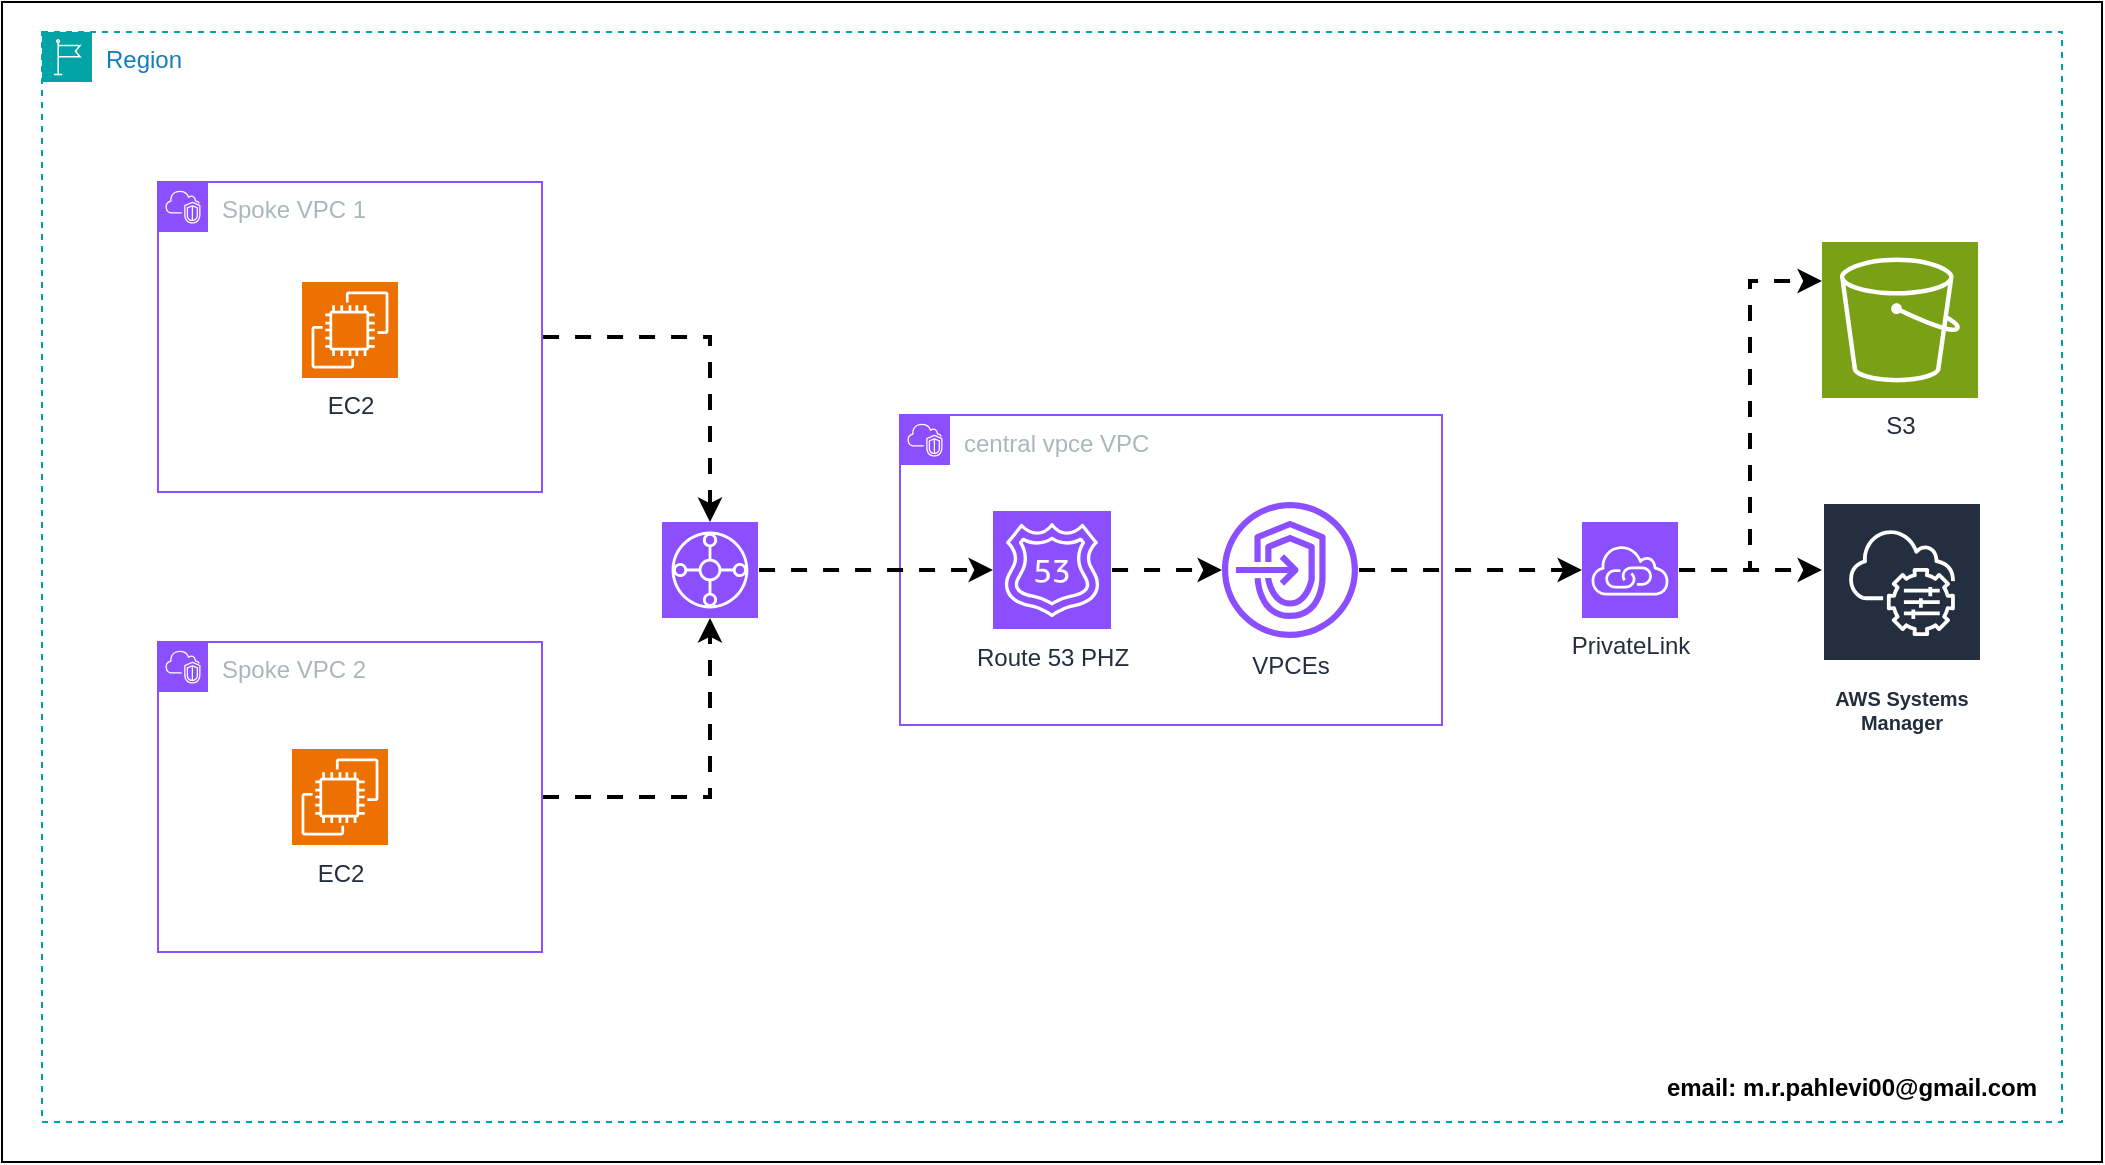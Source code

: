 <mxfile version="24.5.4" type="device">
  <diagram name="Page-1" id="ul6zBzR5WAIRFWwK2bY9">
    <mxGraphModel dx="2537" dy="2018" grid="1" gridSize="10" guides="1" tooltips="1" connect="1" arrows="1" fold="1" page="1" pageScale="1" pageWidth="850" pageHeight="1100" math="0" shadow="0">
      <root>
        <mxCell id="0" />
        <mxCell id="1" parent="0" />
        <mxCell id="y-Bydzuhx3JRvpqglerQ-35" value="" style="rounded=0;whiteSpace=wrap;html=1;" vertex="1" parent="1">
          <mxGeometry x="-120" y="-630" width="1050" height="580" as="geometry" />
        </mxCell>
        <mxCell id="y-Bydzuhx3JRvpqglerQ-36" value="Region" style="points=[[0,0],[0.25,0],[0.5,0],[0.75,0],[1,0],[1,0.25],[1,0.5],[1,0.75],[1,1],[0.75,1],[0.5,1],[0.25,1],[0,1],[0,0.75],[0,0.5],[0,0.25]];outlineConnect=0;gradientColor=none;html=1;whiteSpace=wrap;fontSize=12;fontStyle=0;container=1;pointerEvents=0;collapsible=0;recursiveResize=0;shape=mxgraph.aws4.group;grIcon=mxgraph.aws4.group_region;strokeColor=#00A4A6;fillColor=none;verticalAlign=top;align=left;spacingLeft=30;fontColor=#147EBA;dashed=1;" vertex="1" parent="1">
          <mxGeometry x="-100" y="-615" width="1010" height="545" as="geometry" />
        </mxCell>
        <mxCell id="y-Bydzuhx3JRvpqglerQ-37" value="Spoke VPC 1" style="points=[[0,0],[0.25,0],[0.5,0],[0.75,0],[1,0],[1,0.25],[1,0.5],[1,0.75],[1,1],[0.75,1],[0.5,1],[0.25,1],[0,1],[0,0.75],[0,0.5],[0,0.25]];outlineConnect=0;gradientColor=none;html=1;whiteSpace=wrap;fontSize=12;fontStyle=0;container=1;pointerEvents=0;collapsible=0;recursiveResize=0;shape=mxgraph.aws4.group;grIcon=mxgraph.aws4.group_vpc2;strokeColor=#8C4FFF;fillColor=none;verticalAlign=top;align=left;spacingLeft=30;fontColor=#AAB7B8;dashed=0;" vertex="1" parent="y-Bydzuhx3JRvpqglerQ-36">
          <mxGeometry x="58" y="75" width="192" height="155" as="geometry" />
        </mxCell>
        <mxCell id="y-Bydzuhx3JRvpqglerQ-51" style="edgeStyle=orthogonalEdgeStyle;rounded=0;orthogonalLoop=1;jettySize=auto;html=1;strokeWidth=2;flowAnimation=1;" edge="1" parent="y-Bydzuhx3JRvpqglerQ-36" source="y-Bydzuhx3JRvpqglerQ-38" target="y-Bydzuhx3JRvpqglerQ-40">
          <mxGeometry relative="1" as="geometry" />
        </mxCell>
        <mxCell id="y-Bydzuhx3JRvpqglerQ-38" value="Spoke VPC 2" style="points=[[0,0],[0.25,0],[0.5,0],[0.75,0],[1,0],[1,0.25],[1,0.5],[1,0.75],[1,1],[0.75,1],[0.5,1],[0.25,1],[0,1],[0,0.75],[0,0.5],[0,0.25]];outlineConnect=0;gradientColor=none;html=1;whiteSpace=wrap;fontSize=12;fontStyle=0;container=1;pointerEvents=0;collapsible=0;recursiveResize=0;shape=mxgraph.aws4.group;grIcon=mxgraph.aws4.group_vpc2;strokeColor=#8C4FFF;fillColor=none;verticalAlign=top;align=left;spacingLeft=30;fontColor=#AAB7B8;dashed=0;" vertex="1" parent="y-Bydzuhx3JRvpqglerQ-36">
          <mxGeometry x="58" y="305" width="192" height="155" as="geometry" />
        </mxCell>
        <mxCell id="y-Bydzuhx3JRvpqglerQ-47" value="EC2" style="sketch=0;points=[[0,0,0],[0.25,0,0],[0.5,0,0],[0.75,0,0],[1,0,0],[0,1,0],[0.25,1,0],[0.5,1,0],[0.75,1,0],[1,1,0],[0,0.25,0],[0,0.5,0],[0,0.75,0],[1,0.25,0],[1,0.5,0],[1,0.75,0]];outlineConnect=0;fontColor=#232F3E;fillColor=#ED7100;strokeColor=#ffffff;dashed=0;verticalLabelPosition=bottom;verticalAlign=top;align=center;html=1;fontSize=12;fontStyle=0;aspect=fixed;shape=mxgraph.aws4.resourceIcon;resIcon=mxgraph.aws4.ec2;" vertex="1" parent="y-Bydzuhx3JRvpqglerQ-38">
          <mxGeometry x="67" y="53.5" width="48" height="48" as="geometry" />
        </mxCell>
        <mxCell id="y-Bydzuhx3JRvpqglerQ-39" value="central vpce VPC" style="points=[[0,0],[0.25,0],[0.5,0],[0.75,0],[1,0],[1,0.25],[1,0.5],[1,0.75],[1,1],[0.75,1],[0.5,1],[0.25,1],[0,1],[0,0.75],[0,0.5],[0,0.25]];outlineConnect=0;gradientColor=none;html=1;whiteSpace=wrap;fontSize=12;fontStyle=0;container=1;pointerEvents=0;collapsible=0;recursiveResize=0;shape=mxgraph.aws4.group;grIcon=mxgraph.aws4.group_vpc2;strokeColor=#8C4FFF;fillColor=none;verticalAlign=top;align=left;spacingLeft=30;fontColor=#AAB7B8;dashed=0;" vertex="1" parent="y-Bydzuhx3JRvpqglerQ-36">
          <mxGeometry x="429" y="191.5" width="271" height="155" as="geometry" />
        </mxCell>
        <mxCell id="y-Bydzuhx3JRvpqglerQ-45" value="Route 53 PHZ" style="sketch=0;points=[[0,0,0],[0.25,0,0],[0.5,0,0],[0.75,0,0],[1,0,0],[0,1,0],[0.25,1,0],[0.5,1,0],[0.75,1,0],[1,1,0],[0,0.25,0],[0,0.5,0],[0,0.75,0],[1,0.25,0],[1,0.5,0],[1,0.75,0]];outlineConnect=0;fontColor=#232F3E;fillColor=#8C4FFF;strokeColor=#ffffff;dashed=0;verticalLabelPosition=bottom;verticalAlign=top;align=center;html=1;fontSize=12;fontStyle=0;aspect=fixed;shape=mxgraph.aws4.resourceIcon;resIcon=mxgraph.aws4.route_53;" vertex="1" parent="y-Bydzuhx3JRvpqglerQ-39">
          <mxGeometry x="46.5" y="48" width="59" height="59" as="geometry" />
        </mxCell>
        <mxCell id="y-Bydzuhx3JRvpqglerQ-40" value="" style="sketch=0;points=[[0,0,0],[0.25,0,0],[0.5,0,0],[0.75,0,0],[1,0,0],[0,1,0],[0.25,1,0],[0.5,1,0],[0.75,1,0],[1,1,0],[0,0.25,0],[0,0.5,0],[0,0.75,0],[1,0.25,0],[1,0.5,0],[1,0.75,0]];outlineConnect=0;fontColor=#232F3E;fillColor=#8C4FFF;strokeColor=#ffffff;dashed=0;verticalLabelPosition=bottom;verticalAlign=top;align=center;html=1;fontSize=12;fontStyle=0;aspect=fixed;shape=mxgraph.aws4.resourceIcon;resIcon=mxgraph.aws4.transit_gateway;" vertex="1" parent="y-Bydzuhx3JRvpqglerQ-36">
          <mxGeometry x="310" y="245" width="48" height="48" as="geometry" />
        </mxCell>
        <mxCell id="y-Bydzuhx3JRvpqglerQ-60" style="edgeStyle=orthogonalEdgeStyle;rounded=0;orthogonalLoop=1;jettySize=auto;html=1;strokeWidth=2;flowAnimation=1;" edge="1" parent="y-Bydzuhx3JRvpqglerQ-36" source="y-Bydzuhx3JRvpqglerQ-41" target="y-Bydzuhx3JRvpqglerQ-43">
          <mxGeometry relative="1" as="geometry">
            <Array as="points">
              <mxPoint x="870" y="269" />
              <mxPoint x="870" y="269" />
            </Array>
          </mxGeometry>
        </mxCell>
        <mxCell id="y-Bydzuhx3JRvpqglerQ-41" value="PrivateLink" style="sketch=0;points=[[0,0,0],[0.25,0,0],[0.5,0,0],[0.75,0,0],[1,0,0],[0,1,0],[0.25,1,0],[0.5,1,0],[0.75,1,0],[1,1,0],[0,0.25,0],[0,0.5,0],[0,0.75,0],[1,0.25,0],[1,0.5,0],[1,0.75,0]];outlineConnect=0;fontColor=#232F3E;fillColor=#8C4FFF;strokeColor=#ffffff;dashed=0;verticalLabelPosition=bottom;verticalAlign=top;align=center;html=1;fontSize=12;fontStyle=0;aspect=fixed;shape=mxgraph.aws4.resourceIcon;resIcon=mxgraph.aws4.vpc_privatelink;" vertex="1" parent="y-Bydzuhx3JRvpqglerQ-36">
          <mxGeometry x="770" y="245" width="48" height="48" as="geometry" />
        </mxCell>
        <mxCell id="y-Bydzuhx3JRvpqglerQ-49" style="edgeStyle=orthogonalEdgeStyle;rounded=0;orthogonalLoop=1;jettySize=auto;html=1;entryX=0.5;entryY=0;entryDx=0;entryDy=0;entryPerimeter=0;strokeWidth=2;flowAnimation=1;" edge="1" parent="y-Bydzuhx3JRvpqglerQ-36" source="y-Bydzuhx3JRvpqglerQ-37" target="y-Bydzuhx3JRvpqglerQ-40">
          <mxGeometry relative="1" as="geometry" />
        </mxCell>
        <mxCell id="y-Bydzuhx3JRvpqglerQ-56" style="edgeStyle=orthogonalEdgeStyle;rounded=0;orthogonalLoop=1;jettySize=auto;html=1;entryX=0;entryY=0.5;entryDx=0;entryDy=0;entryPerimeter=0;strokeWidth=2;flowAnimation=1;" edge="1" parent="y-Bydzuhx3JRvpqglerQ-36" source="y-Bydzuhx3JRvpqglerQ-40" target="y-Bydzuhx3JRvpqglerQ-45">
          <mxGeometry relative="1" as="geometry" />
        </mxCell>
        <mxCell id="y-Bydzuhx3JRvpqglerQ-61" value="&lt;b&gt;email: m.r.pahlevi00@gmail.com&lt;/b&gt;" style="text;html=1;align=center;verticalAlign=middle;whiteSpace=wrap;rounded=0;movable=0;resizable=0;rotatable=0;deletable=0;editable=0;locked=1;connectable=0;" vertex="1" parent="y-Bydzuhx3JRvpqglerQ-36">
          <mxGeometry x="810" y="520" width="190" height="15" as="geometry" />
        </mxCell>
        <mxCell id="y-Bydzuhx3JRvpqglerQ-43" value="AWS Systems Manager" style="sketch=0;outlineConnect=0;fontColor=#232F3E;gradientColor=none;strokeColor=#ffffff;fillColor=#232F3E;dashed=0;verticalLabelPosition=middle;verticalAlign=bottom;align=center;html=1;whiteSpace=wrap;fontSize=10;fontStyle=1;spacing=3;shape=mxgraph.aws4.productIcon;prIcon=mxgraph.aws4.systems_manager;" vertex="1" parent="y-Bydzuhx3JRvpqglerQ-36">
          <mxGeometry x="890" y="235" width="80" height="120" as="geometry" />
        </mxCell>
        <mxCell id="y-Bydzuhx3JRvpqglerQ-44" value="S3" style="sketch=0;points=[[0,0,0],[0.25,0,0],[0.5,0,0],[0.75,0,0],[1,0,0],[0,1,0],[0.25,1,0],[0.5,1,0],[0.75,1,0],[1,1,0],[0,0.25,0],[0,0.5,0],[0,0.75,0],[1,0.25,0],[1,0.5,0],[1,0.75,0]];outlineConnect=0;fontColor=#232F3E;fillColor=#7AA116;strokeColor=#ffffff;dashed=0;verticalLabelPosition=bottom;verticalAlign=top;align=center;html=1;fontSize=12;fontStyle=0;aspect=fixed;shape=mxgraph.aws4.resourceIcon;resIcon=mxgraph.aws4.s3;" vertex="1" parent="1">
          <mxGeometry x="790" y="-510" width="78" height="78" as="geometry" />
        </mxCell>
        <mxCell id="y-Bydzuhx3JRvpqglerQ-54" style="edgeStyle=orthogonalEdgeStyle;rounded=0;orthogonalLoop=1;jettySize=auto;html=1;strokeWidth=2;flowAnimation=1;" edge="1" parent="1" source="y-Bydzuhx3JRvpqglerQ-46" target="y-Bydzuhx3JRvpqglerQ-41">
          <mxGeometry relative="1" as="geometry" />
        </mxCell>
        <mxCell id="y-Bydzuhx3JRvpqglerQ-46" value="VPCEs" style="sketch=0;outlineConnect=0;fontColor=#232F3E;gradientColor=none;fillColor=#8C4FFF;strokeColor=none;dashed=0;verticalLabelPosition=bottom;verticalAlign=top;align=center;html=1;fontSize=12;fontStyle=0;aspect=fixed;pointerEvents=1;shape=mxgraph.aws4.endpoints;" vertex="1" parent="1">
          <mxGeometry x="490" y="-380" width="68" height="68" as="geometry" />
        </mxCell>
        <mxCell id="y-Bydzuhx3JRvpqglerQ-48" value="EC2" style="sketch=0;points=[[0,0,0],[0.25,0,0],[0.5,0,0],[0.75,0,0],[1,0,0],[0,1,0],[0.25,1,0],[0.5,1,0],[0.75,1,0],[1,1,0],[0,0.25,0],[0,0.5,0],[0,0.75,0],[1,0.25,0],[1,0.5,0],[1,0.75,0]];outlineConnect=0;fontColor=#232F3E;fillColor=#ED7100;strokeColor=#ffffff;dashed=0;verticalLabelPosition=bottom;verticalAlign=top;align=center;html=1;fontSize=12;fontStyle=0;aspect=fixed;shape=mxgraph.aws4.resourceIcon;resIcon=mxgraph.aws4.ec2;" vertex="1" parent="1">
          <mxGeometry x="30" y="-490" width="48" height="48" as="geometry" />
        </mxCell>
        <mxCell id="y-Bydzuhx3JRvpqglerQ-57" style="edgeStyle=orthogonalEdgeStyle;rounded=0;orthogonalLoop=1;jettySize=auto;html=1;strokeWidth=2;flowAnimation=1;" edge="1" parent="1" source="y-Bydzuhx3JRvpqglerQ-45" target="y-Bydzuhx3JRvpqglerQ-46">
          <mxGeometry relative="1" as="geometry" />
        </mxCell>
        <mxCell id="y-Bydzuhx3JRvpqglerQ-59" style="edgeStyle=orthogonalEdgeStyle;rounded=0;orthogonalLoop=1;jettySize=auto;html=1;entryX=0;entryY=0.25;entryDx=0;entryDy=0;entryPerimeter=0;strokeWidth=2;flowAnimation=1;" edge="1" parent="1" source="y-Bydzuhx3JRvpqglerQ-41" target="y-Bydzuhx3JRvpqglerQ-44">
          <mxGeometry relative="1" as="geometry" />
        </mxCell>
      </root>
    </mxGraphModel>
  </diagram>
</mxfile>
